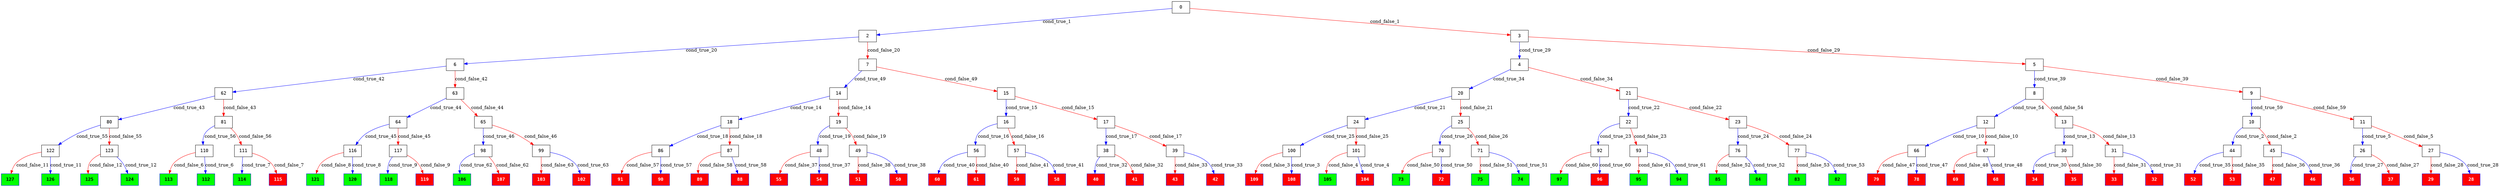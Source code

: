 digraph ExecutionTree {
	node [color=black fontname=Courier height=.5 shape=record]
	97 [color=blue, fillcolor=green, style=filled, fontcolor=black, fontname="Courier-Bold"]
	95 [color=blue, fillcolor=green, style=filled, fontcolor=black, fontname="Courier-Bold"]
	94 [color=blue, fillcolor=green, style=filled, fontcolor=black, fontname="Courier-Bold"]
	85 [color=blue, fillcolor=green, style=filled, fontcolor=black, fontname="Courier-Bold"]
	84 [color=blue, fillcolor=green, style=filled, fontcolor=black, fontname="Courier-Bold"]
	83 [color=blue, fillcolor=green, style=filled, fontcolor=black, fontname="Courier-Bold"]
	82 [color=blue, fillcolor=green, style=filled, fontcolor=black, fontname="Courier-Bold"]
	75 [color=blue, fillcolor=green, style=filled, fontcolor=black, fontname="Courier-Bold"]
	74 [color=blue, fillcolor=green, style=filled, fontcolor=black, fontname="Courier-Bold"]
	73 [color=blue, fillcolor=green, style=filled, fontcolor=black, fontname="Courier-Bold"]
	127 [color=blue, fillcolor=green, style=filled, fontcolor=black, fontname="Courier-Bold"]
	126 [color=blue, fillcolor=green, style=filled, fontcolor=black, fontname="Courier-Bold"]
	125 [color=blue, fillcolor=green, style=filled, fontcolor=black, fontname="Courier-Bold"]
	124 [color=blue, fillcolor=green, style=filled, fontcolor=black, fontname="Courier-Bold"]
	121 [color=blue, fillcolor=green, style=filled, fontcolor=black, fontname="Courier-Bold"]
	120 [color=blue, fillcolor=green, style=filled, fontcolor=black, fontname="Courier-Bold"]
	118 [color=blue, fillcolor=green, style=filled, fontcolor=black, fontname="Courier-Bold"]
	114 [color=blue, fillcolor=green, style=filled, fontcolor=black, fontname="Courier-Bold"]
	113 [color=blue, fillcolor=green, style=filled, fontcolor=black, fontname="Courier-Bold"]
	112 [color=blue, fillcolor=green, style=filled, fontcolor=black, fontname="Courier-Bold"]
	106 [color=blue, fillcolor=green, style=filled, fontcolor=black, fontname="Courier-Bold"]
	105 [color=blue, fillcolor=green, style=filled, fontcolor=black, fontname="Courier-Bold"]
	40 [color=blue, fillcolor=red, style=filled, fontcolor=white, fontname="Courier-Bold"]
	60 [color=blue, fillcolor=red, style=filled, fontcolor=white, fontname="Courier-Bold"]
	34 [color=blue, fillcolor=red, style=filled, fontcolor=white, fontname="Courier-Bold"]
	119 [color=blue, fillcolor=red, style=filled, fontcolor=white, fontname="Courier-Bold"]
	36 [color=blue, fillcolor=red, style=filled, fontcolor=white, fontname="Courier-Bold"]
	115 [color=blue, fillcolor=red, style=filled, fontcolor=white, fontname="Courier-Bold"]
	109 [color=blue, fillcolor=red, style=filled, fontcolor=white, fontname="Courier-Bold"]
	107 [color=blue, fillcolor=red, style=filled, fontcolor=white, fontname="Courier-Bold"]
	103 [color=blue, fillcolor=red, style=filled, fontcolor=white, fontname="Courier-Bold"]
	104 [color=blue, fillcolor=red, style=filled, fontcolor=white, fontname="Courier-Bold"]
	102 [color=blue, fillcolor=red, style=filled, fontcolor=white, fontname="Courier-Bold"]
	52 [color=blue, fillcolor=red, style=filled, fontcolor=white, fontname="Courier-Bold"]
	91 [color=blue, fillcolor=red, style=filled, fontcolor=white, fontname="Courier-Bold"]
	89 [color=blue, fillcolor=red, style=filled, fontcolor=white, fontname="Courier-Bold"]
	88 [color=blue, fillcolor=red, style=filled, fontcolor=white, fontname="Courier-Bold"]
	79 [color=blue, fillcolor=red, style=filled, fontcolor=white, fontname="Courier-Bold"]
	90 [color=blue, fillcolor=red, style=filled, fontcolor=white, fontname="Courier-Bold"]
	69 [color=blue, fillcolor=red, style=filled, fontcolor=white, fontname="Courier-Bold"]
	68 [color=blue, fillcolor=red, style=filled, fontcolor=white, fontname="Courier-Bold"]
	61 [color=blue, fillcolor=red, style=filled, fontcolor=white, fontname="Courier-Bold"]
	59 [color=blue, fillcolor=red, style=filled, fontcolor=white, fontname="Courier-Bold"]
	78 [color=blue, fillcolor=red, style=filled, fontcolor=white, fontname="Courier-Bold"]
	58 [color=blue, fillcolor=red, style=filled, fontcolor=white, fontname="Courier-Bold"]
	55 [color=blue, fillcolor=red, style=filled, fontcolor=white, fontname="Courier-Bold"]
	53 [color=blue, fillcolor=red, style=filled, fontcolor=white, fontname="Courier-Bold"]
	51 [color=blue, fillcolor=red, style=filled, fontcolor=white, fontname="Courier-Bold"]
	50 [color=blue, fillcolor=red, style=filled, fontcolor=white, fontname="Courier-Bold"]
	47 [color=blue, fillcolor=red, style=filled, fontcolor=white, fontname="Courier-Bold"]
	46 [color=blue, fillcolor=red, style=filled, fontcolor=white, fontname="Courier-Bold"]
	43 [color=blue, fillcolor=red, style=filled, fontcolor=white, fontname="Courier-Bold"]
	41 [color=blue, fillcolor=red, style=filled, fontcolor=white, fontname="Courier-Bold"]
	42 [color=blue, fillcolor=red, style=filled, fontcolor=white, fontname="Courier-Bold"]
	108 [color=blue, fillcolor=red, style=filled, fontcolor=white, fontname="Courier-Bold"]
	37 [color=blue, fillcolor=red, style=filled, fontcolor=white, fontname="Courier-Bold"]
	35 [color=blue, fillcolor=red, style=filled, fontcolor=white, fontname="Courier-Bold"]
	33 [color=blue, fillcolor=red, style=filled, fontcolor=white, fontname="Courier-Bold"]
	32 [color=blue, fillcolor=red, style=filled, fontcolor=white, fontname="Courier-Bold"]
	29 [color=blue, fillcolor=red, style=filled, fontcolor=white, fontname="Courier-Bold"]
	28 [color=blue, fillcolor=red, style=filled, fontcolor=white, fontname="Courier-Bold"]
	72 [color=blue, fillcolor=red, style=filled, fontcolor=white, fontname="Courier-Bold"]
	96 [color=blue, fillcolor=red, style=filled, fontcolor=white, fontname="Courier-Bold"]
	54 [color=blue, fillcolor=red, style=filled, fontcolor=white, fontname="Courier-Bold"]
	0 -> 2 [label=cond_true_1 color=blue]
	0 -> 3 [label=cond_false_1 color=red]
	2 -> 6 [label=cond_true_20 color=blue]
	2 -> 7 [label=cond_false_20 color=red]
	3 -> 4 [label=cond_true_29 color=blue]
	3 -> 5 [label=cond_false_29 color=red]
	10 -> 44 [label=cond_true_2 color=blue]
	10 -> 45 [label=cond_false_2 color=red]
	44 -> 52 [label=cond_true_35 color=blue]
	44 -> 53 [label=cond_false_35 color=red]
	45 -> 46 [label=cond_true_36 color=blue]
	45 -> 47 [label=cond_false_36 color=red]
	100 -> 108 [label=cond_true_3 color=blue]
	100 -> 109 [label=cond_false_3 color=red]
	101 -> 104 [label=cond_true_4 color=blue]
	101 -> 105 [label=cond_false_4 color=red]
	11 -> 26 [label=cond_true_5 color=blue]
	11 -> 27 [label=cond_false_5 color=red]
	26 -> 36 [label=cond_true_27 color=blue]
	26 -> 37 [label=cond_false_27 color=red]
	27 -> 28 [label=cond_true_28 color=blue]
	27 -> 29 [label=cond_false_28 color=red]
	110 -> 112 [label=cond_true_6 color=blue]
	110 -> 113 [label=cond_false_6 color=red]
	111 -> 114 [label=cond_true_7 color=blue]
	111 -> 115 [label=cond_false_7 color=red]
	116 -> 120 [label=cond_true_8 color=blue]
	116 -> 121 [label=cond_false_8 color=red]
	117 -> 118 [label=cond_true_9 color=blue]
	117 -> 119 [label=cond_false_9 color=red]
	12 -> 66 [label=cond_true_10 color=blue]
	12 -> 67 [label=cond_false_10 color=red]
	66 -> 78 [label=cond_true_47 color=blue]
	66 -> 79 [label=cond_false_47 color=red]
	67 -> 68 [label=cond_true_48 color=blue]
	67 -> 69 [label=cond_false_48 color=red]
	122 -> 126 [label=cond_true_11 color=blue]
	122 -> 127 [label=cond_false_11 color=red]
	123 -> 124 [label=cond_true_12 color=blue]
	123 -> 125 [label=cond_false_12 color=red]
	13 -> 30 [label=cond_true_13 color=blue]
	13 -> 31 [label=cond_false_13 color=red]
	30 -> 34 [label=cond_true_30 color=blue]
	30 -> 35 [label=cond_false_30 color=red]
	31 -> 32 [label=cond_true_31 color=blue]
	31 -> 33 [label=cond_false_31 color=red]
	14 -> 18 [label=cond_true_14 color=blue]
	14 -> 19 [label=cond_false_14 color=red]
	18 -> 86 [label=cond_true_18 color=blue]
	18 -> 87 [label=cond_false_18 color=red]
	19 -> 48 [label=cond_true_19 color=blue]
	19 -> 49 [label=cond_false_19 color=red]
	15 -> 16 [label=cond_true_15 color=blue]
	15 -> 17 [label=cond_false_15 color=red]
	16 -> 56 [label=cond_true_16 color=blue]
	16 -> 57 [label=cond_false_16 color=red]
	17 -> 38 [label=cond_true_17 color=blue]
	17 -> 39 [label=cond_false_17 color=red]
	56 -> 60 [label=cond_true_40 color=blue]
	56 -> 61 [label=cond_false_40 color=red]
	57 -> 58 [label=cond_true_41 color=blue]
	57 -> 59 [label=cond_false_41 color=red]
	38 -> 40 [label=cond_true_32 color=blue]
	38 -> 41 [label=cond_false_32 color=red]
	39 -> 42 [label=cond_true_33 color=blue]
	39 -> 43 [label=cond_false_33 color=red]
	86 -> 90 [label=cond_true_57 color=blue]
	86 -> 91 [label=cond_false_57 color=red]
	87 -> 88 [label=cond_true_58 color=blue]
	87 -> 89 [label=cond_false_58 color=red]
	48 -> 54 [label=cond_true_37 color=blue]
	48 -> 55 [label=cond_false_37 color=red]
	49 -> 50 [label=cond_true_38 color=blue]
	49 -> 51 [label=cond_false_38 color=red]
	6 -> 62 [label=cond_true_42 color=blue]
	6 -> 63 [label=cond_false_42 color=red]
	7 -> 14 [label=cond_true_49 color=blue]
	7 -> 15 [label=cond_false_49 color=red]
	20 -> 24 [label=cond_true_21 color=blue]
	20 -> 25 [label=cond_false_21 color=red]
	24 -> 100 [label=cond_true_25 color=blue]
	24 -> 101 [label=cond_false_25 color=red]
	25 -> 70 [label=cond_true_26 color=blue]
	25 -> 71 [label=cond_false_26 color=red]
	21 -> 22 [label=cond_true_22 color=blue]
	21 -> 23 [label=cond_false_22 color=red]
	22 -> 92 [label=cond_true_23 color=blue]
	22 -> 93 [label=cond_false_23 color=red]
	23 -> 76 [label=cond_true_24 color=blue]
	23 -> 77 [label=cond_false_24 color=red]
	92 -> 96 [label=cond_true_60 color=blue]
	92 -> 97 [label=cond_false_60 color=red]
	93 -> 94 [label=cond_true_61 color=blue]
	93 -> 95 [label=cond_false_61 color=red]
	76 -> 84 [label=cond_true_52 color=blue]
	76 -> 85 [label=cond_false_52 color=red]
	77 -> 82 [label=cond_true_53 color=blue]
	77 -> 83 [label=cond_false_53 color=red]
	70 -> 72 [label=cond_true_50 color=blue]
	70 -> 73 [label=cond_false_50 color=red]
	71 -> 74 [label=cond_true_51 color=blue]
	71 -> 75 [label=cond_false_51 color=red]
	4 -> 20 [label=cond_true_34 color=blue]
	4 -> 21 [label=cond_false_34 color=red]
	5 -> 8 [label=cond_true_39 color=blue]
	5 -> 9 [label=cond_false_39 color=red]
	8 -> 12 [label=cond_true_54 color=blue]
	8 -> 13 [label=cond_false_54 color=red]
	9 -> 10 [label=cond_true_59 color=blue]
	9 -> 11 [label=cond_false_59 color=red]
	62 -> 80 [label=cond_true_43 color=blue]
	62 -> 81 [label=cond_false_43 color=red]
	63 -> 64 [label=cond_true_44 color=blue]
	63 -> 65 [label=cond_false_44 color=red]
	80 -> 122 [label=cond_true_55 color=blue]
	80 -> 123 [label=cond_false_55 color=red]
	81 -> 110 [label=cond_true_56 color=blue]
	81 -> 111 [label=cond_false_56 color=red]
	64 -> 116 [label=cond_true_45 color=blue]
	64 -> 117 [label=cond_false_45 color=red]
	65 -> 98 [label=cond_true_46 color=blue]
	65 -> 99 [label=cond_false_46 color=red]
	98 -> 106 [label=cond_true_62 color=blue]
	98 -> 107 [label=cond_false_62 color=red]
	99 -> 102 [label=cond_true_63 color=blue]
	99 -> 103 [label=cond_false_63 color=red]
}
